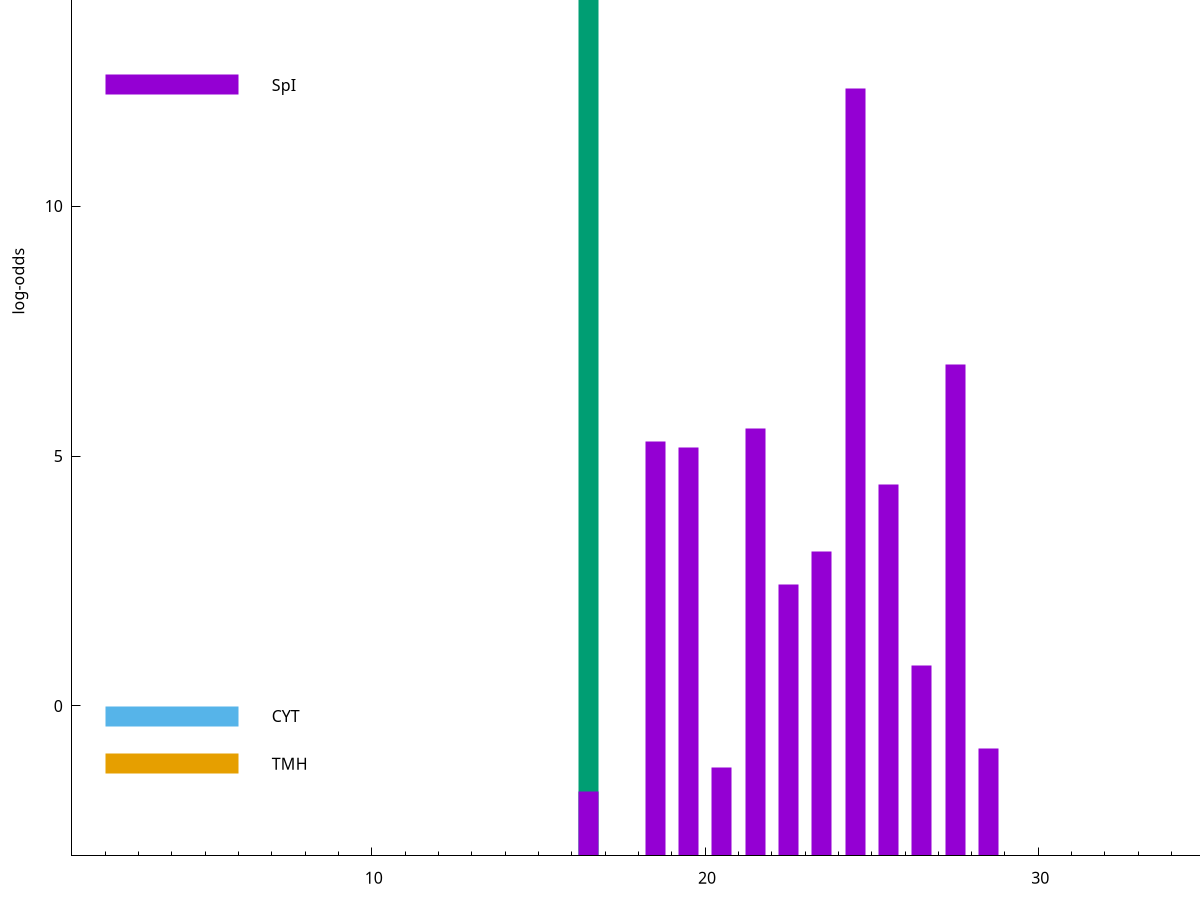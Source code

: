 set title "LipoP predictions for SRR5666505.gff"
set size 2., 1.4
set xrange [1:70] 
set mxtics 10
set yrange [-3:20]
set y2range [0:23]
set ylabel "log-odds"
set term postscript eps color solid "Helvetica" 30
set output "SRR5666505.gff.eps"
set arrow from 2,19.0418 to 6,19.0418 nohead lt 2 lw 20
set label "SpII" at 7,19.0418
set arrow from 2,12.4245 to 6,12.4245 nohead lt 1 lw 20
set label "SpI" at 7,12.4245
set arrow from 2,-0.200913 to 6,-0.200913 nohead lt 3 lw 20
set label "CYT" at 7,-0.200913
set arrow from 2,-1.15737 to 6,-1.15737 nohead lt 4 lw 20
set label "TMH" at 7,-1.15737
set arrow from 2,19.0418 to 6,19.0418 nohead lt 2 lw 20
set label "SpII" at 7,19.0418
# NOTE: The scores below are the log-odds scores with the threshold
# NOTE: subtracted (a hack to make gnuplot make the histogram all
# NOTE: look nice).
plot "-" axes x1y2 title "" with impulses lt 2 lw 20, "-" axes x1y2 title "" with impulses lt 1 lw 20
16.500000 22.041800
e
24.500000 15.350600
27.500000 9.826230
21.500000 8.556960
18.500000 8.293190
19.500000 8.176840
25.500000 7.436660
23.500000 6.090650
22.500000 5.423060
26.500000 3.808570
28.500000 2.148238
20.500000 1.774150
16.500000 1.297840
e
exit
